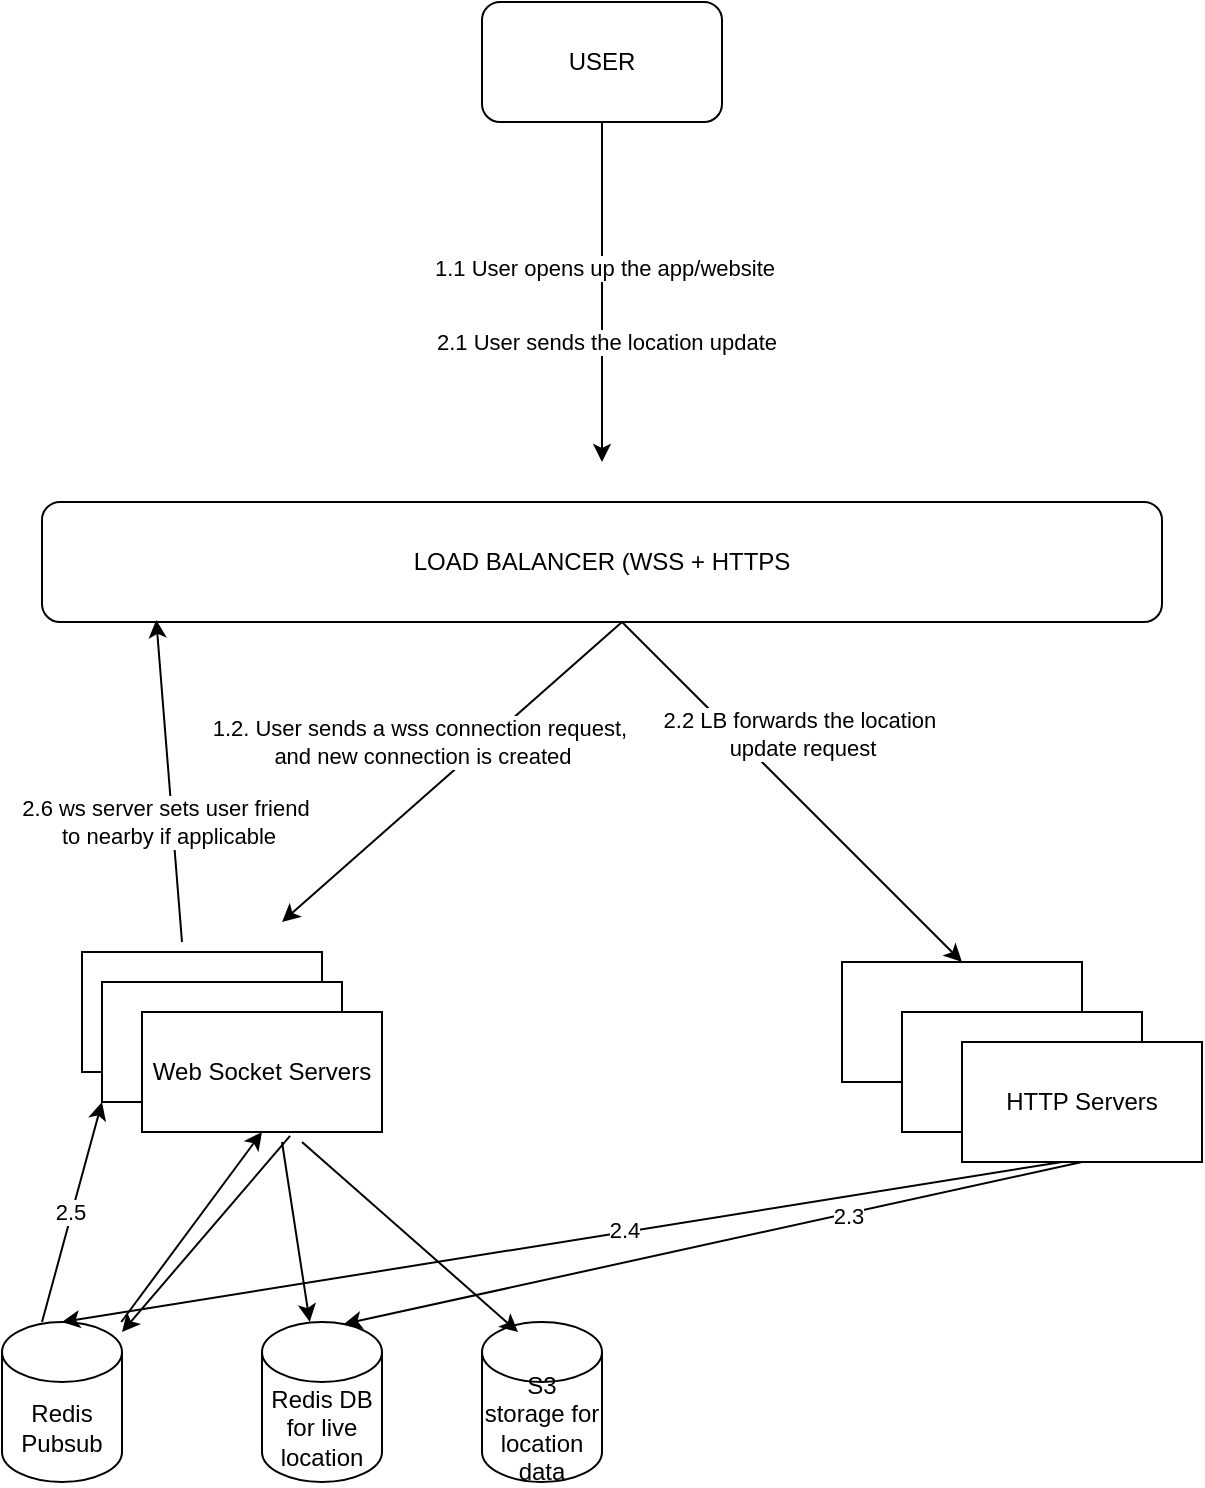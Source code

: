 <mxfile version="24.7.12">
  <diagram name="Page-1" id="-4-XdRsRSOYkgjal6frN">
    <mxGraphModel dx="1434" dy="820" grid="1" gridSize="10" guides="1" tooltips="1" connect="1" arrows="1" fold="1" page="1" pageScale="1" pageWidth="827" pageHeight="1169" math="0" shadow="0">
      <root>
        <mxCell id="0" />
        <mxCell id="1" parent="0" />
        <mxCell id="v5DD-wy3aIijZ0Od169m-1" value="USER" style="rounded=1;whiteSpace=wrap;html=1;" vertex="1" parent="1">
          <mxGeometry x="400" y="80" width="120" height="60" as="geometry" />
        </mxCell>
        <mxCell id="v5DD-wy3aIijZ0Od169m-2" value="" style="endArrow=classic;html=1;rounded=0;" edge="1" parent="1">
          <mxGeometry width="50" height="50" relative="1" as="geometry">
            <mxPoint x="460" y="140" as="sourcePoint" />
            <mxPoint x="460" y="310" as="targetPoint" />
          </mxGeometry>
        </mxCell>
        <mxCell id="v5DD-wy3aIijZ0Od169m-3" value="1.1 User opens up the app/website" style="edgeLabel;html=1;align=center;verticalAlign=middle;resizable=0;points=[];" vertex="1" connectable="0" parent="v5DD-wy3aIijZ0Od169m-2">
          <mxGeometry x="-0.141" y="1" relative="1" as="geometry">
            <mxPoint as="offset" />
          </mxGeometry>
        </mxCell>
        <mxCell id="v5DD-wy3aIijZ0Od169m-22" value="2.1 User sends the location update" style="edgeLabel;html=1;align=center;verticalAlign=middle;resizable=0;points=[];" vertex="1" connectable="0" parent="v5DD-wy3aIijZ0Od169m-2">
          <mxGeometry x="0.294" y="2" relative="1" as="geometry">
            <mxPoint as="offset" />
          </mxGeometry>
        </mxCell>
        <mxCell id="v5DD-wy3aIijZ0Od169m-4" value="LOAD BALANCER (WSS + HTTPS" style="rounded=1;whiteSpace=wrap;html=1;" vertex="1" parent="1">
          <mxGeometry x="180" y="330" width="560" height="60" as="geometry" />
        </mxCell>
        <mxCell id="v5DD-wy3aIijZ0Od169m-5" value="" style="endArrow=classic;html=1;rounded=0;" edge="1" parent="1">
          <mxGeometry width="50" height="50" relative="1" as="geometry">
            <mxPoint x="470" y="390" as="sourcePoint" />
            <mxPoint x="300" y="540" as="targetPoint" />
          </mxGeometry>
        </mxCell>
        <mxCell id="v5DD-wy3aIijZ0Od169m-20" value="1.2. User sends a wss connection request,&amp;nbsp;&lt;div&gt;and new connection is created&lt;/div&gt;" style="edgeLabel;html=1;align=center;verticalAlign=middle;resizable=0;points=[];" vertex="1" connectable="0" parent="v5DD-wy3aIijZ0Od169m-5">
          <mxGeometry x="-0.338" relative="1" as="geometry">
            <mxPoint x="-44" y="10" as="offset" />
          </mxGeometry>
        </mxCell>
        <mxCell id="v5DD-wy3aIijZ0Od169m-9" value="" style="rounded=0;whiteSpace=wrap;html=1;" vertex="1" parent="1">
          <mxGeometry x="200" y="555" width="120" height="60" as="geometry" />
        </mxCell>
        <mxCell id="v5DD-wy3aIijZ0Od169m-10" value="" style="rounded=0;whiteSpace=wrap;html=1;" vertex="1" parent="1">
          <mxGeometry x="210" y="570" width="120" height="60" as="geometry" />
        </mxCell>
        <mxCell id="v5DD-wy3aIijZ0Od169m-11" value="Web Socket Servers" style="rounded=0;whiteSpace=wrap;html=1;" vertex="1" parent="1">
          <mxGeometry x="230" y="585" width="120" height="60" as="geometry" />
        </mxCell>
        <mxCell id="v5DD-wy3aIijZ0Od169m-12" value="Redis Pubsub" style="shape=cylinder3;whiteSpace=wrap;html=1;boundedLbl=1;backgroundOutline=1;size=15;" vertex="1" parent="1">
          <mxGeometry x="160" y="740" width="60" height="80" as="geometry" />
        </mxCell>
        <mxCell id="v5DD-wy3aIijZ0Od169m-14" value="" style="endArrow=classic;html=1;rounded=0;exitX=0.617;exitY=1.033;exitDx=0;exitDy=0;exitPerimeter=0;" edge="1" parent="1" source="v5DD-wy3aIijZ0Od169m-11" target="v5DD-wy3aIijZ0Od169m-12">
          <mxGeometry width="50" height="50" relative="1" as="geometry">
            <mxPoint x="350" y="620" as="sourcePoint" />
            <mxPoint x="400" y="570" as="targetPoint" />
          </mxGeometry>
        </mxCell>
        <mxCell id="v5DD-wy3aIijZ0Od169m-15" value="" style="endArrow=classic;html=1;rounded=0;entryX=0.5;entryY=1;entryDx=0;entryDy=0;" edge="1" parent="1" source="v5DD-wy3aIijZ0Od169m-12" target="v5DD-wy3aIijZ0Od169m-11">
          <mxGeometry width="50" height="50" relative="1" as="geometry">
            <mxPoint x="280" y="730" as="sourcePoint" />
            <mxPoint x="330" y="680" as="targetPoint" />
          </mxGeometry>
        </mxCell>
        <mxCell id="v5DD-wy3aIijZ0Od169m-16" value="Redis DB for live location" style="shape=cylinder3;whiteSpace=wrap;html=1;boundedLbl=1;backgroundOutline=1;size=15;" vertex="1" parent="1">
          <mxGeometry x="290" y="740" width="60" height="80" as="geometry" />
        </mxCell>
        <mxCell id="v5DD-wy3aIijZ0Od169m-17" value="" style="endArrow=classic;html=1;rounded=0;" edge="1" parent="1" target="v5DD-wy3aIijZ0Od169m-16">
          <mxGeometry width="50" height="50" relative="1" as="geometry">
            <mxPoint x="300" y="650" as="sourcePoint" />
            <mxPoint x="350" y="600" as="targetPoint" />
          </mxGeometry>
        </mxCell>
        <mxCell id="v5DD-wy3aIijZ0Od169m-18" value="S3 storage for location data" style="shape=cylinder3;whiteSpace=wrap;html=1;boundedLbl=1;backgroundOutline=1;size=15;" vertex="1" parent="1">
          <mxGeometry x="400" y="740" width="60" height="80" as="geometry" />
        </mxCell>
        <mxCell id="v5DD-wy3aIijZ0Od169m-19" value="" style="endArrow=classic;html=1;rounded=0;entryX=0.3;entryY=0.063;entryDx=0;entryDy=0;entryPerimeter=0;" edge="1" parent="1" target="v5DD-wy3aIijZ0Od169m-18">
          <mxGeometry width="50" height="50" relative="1" as="geometry">
            <mxPoint x="310" y="650" as="sourcePoint" />
            <mxPoint x="360" y="600" as="targetPoint" />
          </mxGeometry>
        </mxCell>
        <mxCell id="v5DD-wy3aIijZ0Od169m-23" value="" style="rounded=0;whiteSpace=wrap;html=1;" vertex="1" parent="1">
          <mxGeometry x="580" y="560" width="120" height="60" as="geometry" />
        </mxCell>
        <mxCell id="v5DD-wy3aIijZ0Od169m-24" value="" style="rounded=0;whiteSpace=wrap;html=1;" vertex="1" parent="1">
          <mxGeometry x="610" y="585" width="120" height="60" as="geometry" />
        </mxCell>
        <mxCell id="v5DD-wy3aIijZ0Od169m-25" value="HTTP Servers" style="rounded=0;whiteSpace=wrap;html=1;" vertex="1" parent="1">
          <mxGeometry x="640" y="600" width="120" height="60" as="geometry" />
        </mxCell>
        <mxCell id="v5DD-wy3aIijZ0Od169m-26" value="" style="endArrow=classic;html=1;rounded=0;entryX=0.5;entryY=0;entryDx=0;entryDy=0;" edge="1" parent="1" target="v5DD-wy3aIijZ0Od169m-23">
          <mxGeometry width="50" height="50" relative="1" as="geometry">
            <mxPoint x="470" y="390" as="sourcePoint" />
            <mxPoint x="520" y="340" as="targetPoint" />
          </mxGeometry>
        </mxCell>
        <mxCell id="v5DD-wy3aIijZ0Od169m-27" value="2.2 LB forwards the location&amp;nbsp;&lt;div&gt;update request&lt;/div&gt;" style="edgeLabel;html=1;align=center;verticalAlign=middle;resizable=0;points=[];" vertex="1" connectable="0" parent="v5DD-wy3aIijZ0Od169m-26">
          <mxGeometry x="-0.347" y="1" relative="1" as="geometry">
            <mxPoint x="34" y="1" as="offset" />
          </mxGeometry>
        </mxCell>
        <mxCell id="v5DD-wy3aIijZ0Od169m-28" value="" style="endArrow=classic;html=1;rounded=0;entryX=0.683;entryY=0.013;entryDx=0;entryDy=0;entryPerimeter=0;" edge="1" parent="1" target="v5DD-wy3aIijZ0Od169m-16">
          <mxGeometry width="50" height="50" relative="1" as="geometry">
            <mxPoint x="700" y="660" as="sourcePoint" />
            <mxPoint x="750" y="610" as="targetPoint" />
          </mxGeometry>
        </mxCell>
        <mxCell id="v5DD-wy3aIijZ0Od169m-29" value="2.3" style="edgeLabel;html=1;align=center;verticalAlign=middle;resizable=0;points=[];" vertex="1" connectable="0" parent="v5DD-wy3aIijZ0Od169m-28">
          <mxGeometry x="-0.364" y="1" relative="1" as="geometry">
            <mxPoint as="offset" />
          </mxGeometry>
        </mxCell>
        <mxCell id="v5DD-wy3aIijZ0Od169m-30" value="" style="endArrow=classic;html=1;rounded=0;entryX=0.5;entryY=0;entryDx=0;entryDy=0;entryPerimeter=0;" edge="1" parent="1" target="v5DD-wy3aIijZ0Od169m-12">
          <mxGeometry width="50" height="50" relative="1" as="geometry">
            <mxPoint x="690" y="660" as="sourcePoint" />
            <mxPoint x="740" y="610" as="targetPoint" />
          </mxGeometry>
        </mxCell>
        <mxCell id="v5DD-wy3aIijZ0Od169m-31" value="2.4" style="edgeLabel;html=1;align=center;verticalAlign=middle;resizable=0;points=[];" vertex="1" connectable="0" parent="v5DD-wy3aIijZ0Od169m-30">
          <mxGeometry x="-0.125" y="-1" relative="1" as="geometry">
            <mxPoint as="offset" />
          </mxGeometry>
        </mxCell>
        <mxCell id="v5DD-wy3aIijZ0Od169m-32" value="" style="endArrow=classic;html=1;rounded=0;entryX=0;entryY=1;entryDx=0;entryDy=0;" edge="1" parent="1" target="v5DD-wy3aIijZ0Od169m-10">
          <mxGeometry width="50" height="50" relative="1" as="geometry">
            <mxPoint x="180" y="740" as="sourcePoint" />
            <mxPoint x="230" y="690" as="targetPoint" />
          </mxGeometry>
        </mxCell>
        <mxCell id="v5DD-wy3aIijZ0Od169m-33" value="2.5" style="edgeLabel;html=1;align=center;verticalAlign=middle;resizable=0;points=[];" vertex="1" connectable="0" parent="v5DD-wy3aIijZ0Od169m-32">
          <mxGeometry x="-0.005" y="1" relative="1" as="geometry">
            <mxPoint as="offset" />
          </mxGeometry>
        </mxCell>
        <mxCell id="v5DD-wy3aIijZ0Od169m-34" value="" style="endArrow=classic;html=1;rounded=0;entryX=0.102;entryY=0.983;entryDx=0;entryDy=0;entryPerimeter=0;" edge="1" parent="1" target="v5DD-wy3aIijZ0Od169m-4">
          <mxGeometry width="50" height="50" relative="1" as="geometry">
            <mxPoint x="250" y="550" as="sourcePoint" />
            <mxPoint x="300" y="500" as="targetPoint" />
          </mxGeometry>
        </mxCell>
        <mxCell id="v5DD-wy3aIijZ0Od169m-35" value="2.6 ws server sets user friend&amp;nbsp;&lt;div&gt;to nearby if applicable&lt;/div&gt;" style="edgeLabel;html=1;align=center;verticalAlign=middle;resizable=0;points=[];" vertex="1" connectable="0" parent="v5DD-wy3aIijZ0Od169m-34">
          <mxGeometry x="0.007" y="1" relative="1" as="geometry">
            <mxPoint y="21" as="offset" />
          </mxGeometry>
        </mxCell>
      </root>
    </mxGraphModel>
  </diagram>
</mxfile>
